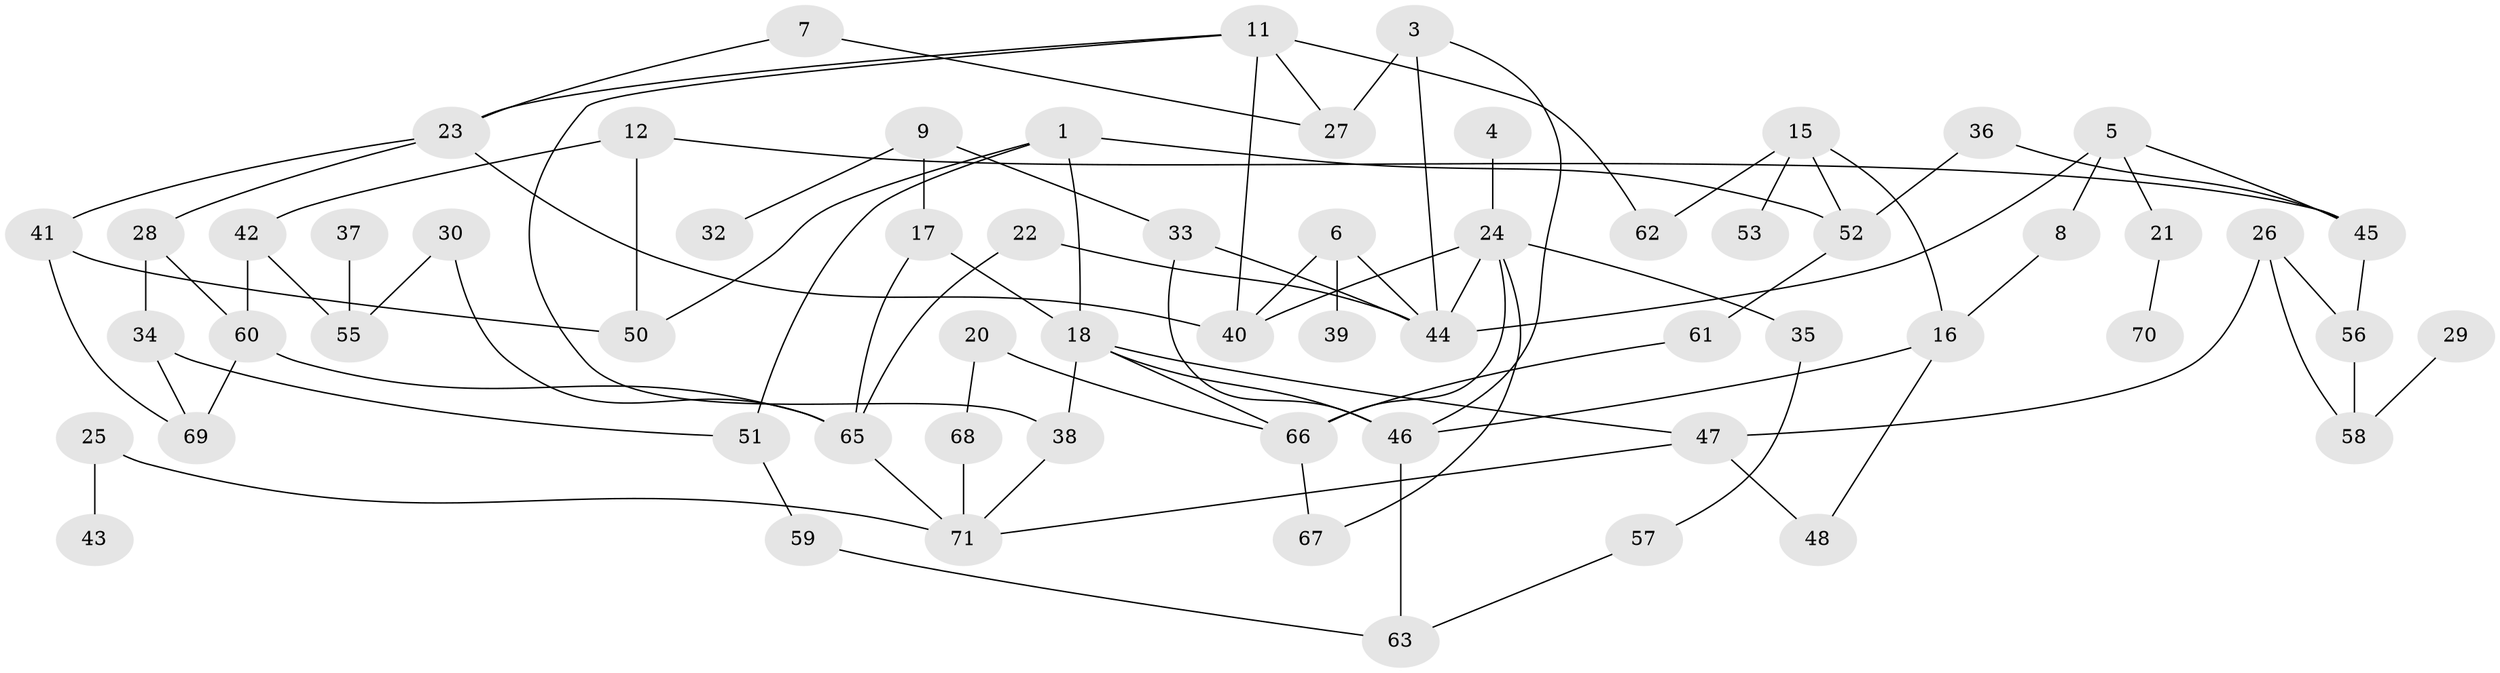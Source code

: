 // original degree distribution, {4: 0.11764705882352941, 0: 0.09803921568627451, 2: 0.28431372549019607, 3: 0.24509803921568626, 1: 0.16666666666666666, 5: 0.058823529411764705, 6: 0.029411764705882353}
// Generated by graph-tools (version 1.1) at 2025/35/03/04/25 23:35:44]
// undirected, 62 vertices, 92 edges
graph export_dot {
  node [color=gray90,style=filled];
  1;
  3;
  4;
  5;
  6;
  7;
  8;
  9;
  11;
  12;
  15;
  16;
  17;
  18;
  20;
  21;
  22;
  23;
  24;
  25;
  26;
  27;
  28;
  29;
  30;
  32;
  33;
  34;
  35;
  36;
  37;
  38;
  39;
  40;
  41;
  42;
  43;
  44;
  45;
  46;
  47;
  48;
  50;
  51;
  52;
  53;
  55;
  56;
  57;
  58;
  59;
  60;
  61;
  62;
  63;
  65;
  66;
  67;
  68;
  69;
  70;
  71;
  1 -- 18 [weight=1.0];
  1 -- 50 [weight=1.0];
  1 -- 51 [weight=1.0];
  1 -- 52 [weight=1.0];
  3 -- 27 [weight=1.0];
  3 -- 44 [weight=1.0];
  3 -- 46 [weight=1.0];
  4 -- 24 [weight=1.0];
  5 -- 8 [weight=1.0];
  5 -- 21 [weight=1.0];
  5 -- 44 [weight=1.0];
  5 -- 45 [weight=1.0];
  6 -- 39 [weight=1.0];
  6 -- 40 [weight=1.0];
  6 -- 44 [weight=1.0];
  7 -- 23 [weight=1.0];
  7 -- 27 [weight=1.0];
  8 -- 16 [weight=1.0];
  9 -- 17 [weight=1.0];
  9 -- 32 [weight=1.0];
  9 -- 33 [weight=1.0];
  11 -- 23 [weight=1.0];
  11 -- 27 [weight=1.0];
  11 -- 38 [weight=1.0];
  11 -- 40 [weight=1.0];
  11 -- 62 [weight=1.0];
  12 -- 42 [weight=1.0];
  12 -- 45 [weight=1.0];
  12 -- 50 [weight=1.0];
  15 -- 16 [weight=1.0];
  15 -- 52 [weight=1.0];
  15 -- 53 [weight=1.0];
  15 -- 62 [weight=1.0];
  16 -- 46 [weight=1.0];
  16 -- 48 [weight=1.0];
  17 -- 18 [weight=1.0];
  17 -- 65 [weight=1.0];
  18 -- 38 [weight=1.0];
  18 -- 46 [weight=2.0];
  18 -- 47 [weight=1.0];
  18 -- 66 [weight=1.0];
  20 -- 66 [weight=1.0];
  20 -- 68 [weight=1.0];
  21 -- 70 [weight=1.0];
  22 -- 44 [weight=1.0];
  22 -- 65 [weight=1.0];
  23 -- 28 [weight=1.0];
  23 -- 40 [weight=1.0];
  23 -- 41 [weight=1.0];
  24 -- 35 [weight=1.0];
  24 -- 40 [weight=1.0];
  24 -- 44 [weight=1.0];
  24 -- 66 [weight=1.0];
  24 -- 67 [weight=1.0];
  25 -- 43 [weight=1.0];
  25 -- 71 [weight=1.0];
  26 -- 47 [weight=1.0];
  26 -- 56 [weight=1.0];
  26 -- 58 [weight=1.0];
  28 -- 34 [weight=1.0];
  28 -- 60 [weight=1.0];
  29 -- 58 [weight=1.0];
  30 -- 55 [weight=1.0];
  30 -- 65 [weight=1.0];
  33 -- 44 [weight=1.0];
  33 -- 46 [weight=1.0];
  34 -- 51 [weight=1.0];
  34 -- 69 [weight=1.0];
  35 -- 57 [weight=1.0];
  36 -- 45 [weight=1.0];
  36 -- 52 [weight=1.0];
  37 -- 55 [weight=1.0];
  38 -- 71 [weight=1.0];
  41 -- 50 [weight=1.0];
  41 -- 69 [weight=1.0];
  42 -- 55 [weight=1.0];
  42 -- 60 [weight=1.0];
  45 -- 56 [weight=1.0];
  46 -- 63 [weight=1.0];
  47 -- 48 [weight=1.0];
  47 -- 71 [weight=1.0];
  51 -- 59 [weight=1.0];
  52 -- 61 [weight=1.0];
  56 -- 58 [weight=1.0];
  57 -- 63 [weight=1.0];
  59 -- 63 [weight=1.0];
  60 -- 65 [weight=1.0];
  60 -- 69 [weight=1.0];
  61 -- 66 [weight=1.0];
  65 -- 71 [weight=1.0];
  66 -- 67 [weight=1.0];
  68 -- 71 [weight=1.0];
}
